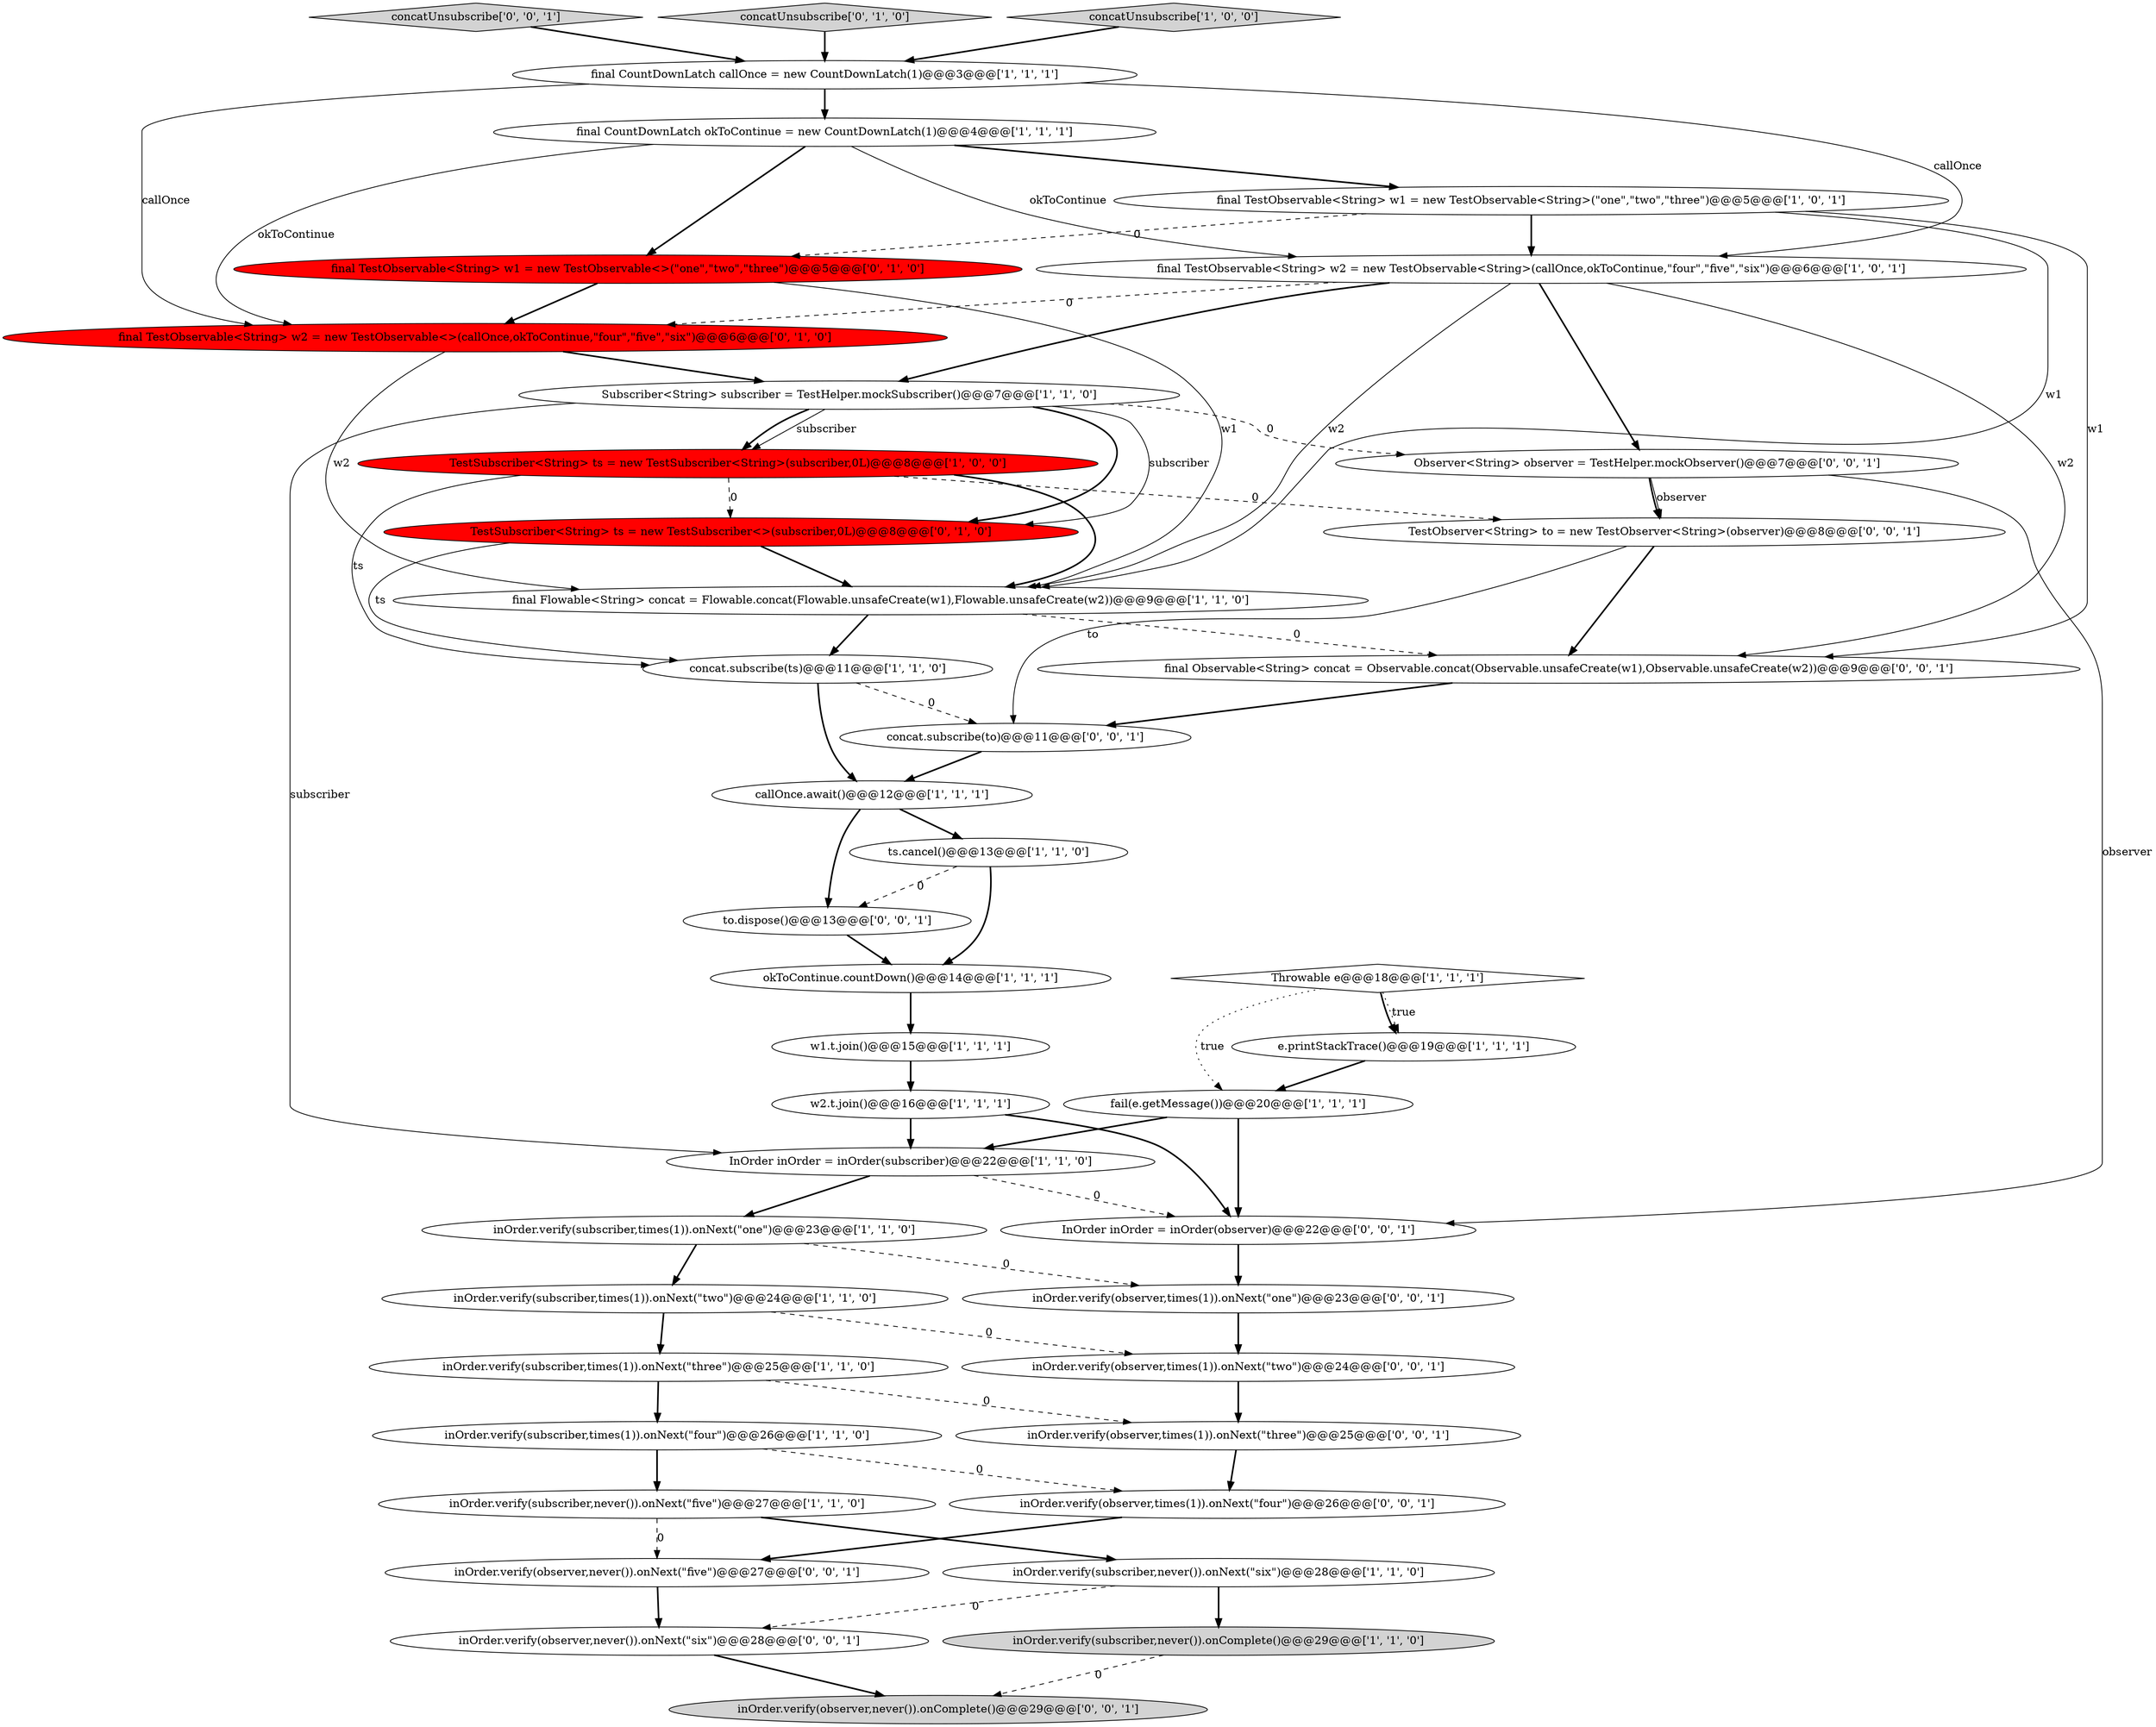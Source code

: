 digraph {
4 [style = filled, label = "final Flowable<String> concat = Flowable.concat(Flowable.unsafeCreate(w1),Flowable.unsafeCreate(w2))@@@9@@@['1', '1', '0']", fillcolor = white, shape = ellipse image = "AAA0AAABBB1BBB"];
22 [style = filled, label = "final CountDownLatch okToContinue = new CountDownLatch(1)@@@4@@@['1', '1', '1']", fillcolor = white, shape = ellipse image = "AAA0AAABBB1BBB"];
16 [style = filled, label = "inOrder.verify(subscriber,times(1)).onNext(\"one\")@@@23@@@['1', '1', '0']", fillcolor = white, shape = ellipse image = "AAA0AAABBB1BBB"];
6 [style = filled, label = "Throwable e@@@18@@@['1', '1', '1']", fillcolor = white, shape = diamond image = "AAA0AAABBB1BBB"];
23 [style = filled, label = "w1.t.join()@@@15@@@['1', '1', '1']", fillcolor = white, shape = ellipse image = "AAA0AAABBB1BBB"];
25 [style = filled, label = "final TestObservable<String> w1 = new TestObservable<>(\"one\",\"two\",\"three\")@@@5@@@['0', '1', '0']", fillcolor = red, shape = ellipse image = "AAA1AAABBB2BBB"];
38 [style = filled, label = "inOrder.verify(observer,never()).onNext(\"six\")@@@28@@@['0', '0', '1']", fillcolor = white, shape = ellipse image = "AAA0AAABBB3BBB"];
1 [style = filled, label = "InOrder inOrder = inOrder(subscriber)@@@22@@@['1', '1', '0']", fillcolor = white, shape = ellipse image = "AAA0AAABBB1BBB"];
3 [style = filled, label = "TestSubscriber<String> ts = new TestSubscriber<String>(subscriber,0L)@@@8@@@['1', '0', '0']", fillcolor = red, shape = ellipse image = "AAA1AAABBB1BBB"];
15 [style = filled, label = "w2.t.join()@@@16@@@['1', '1', '1']", fillcolor = white, shape = ellipse image = "AAA0AAABBB1BBB"];
18 [style = filled, label = "ts.cancel()@@@13@@@['1', '1', '0']", fillcolor = white, shape = ellipse image = "AAA0AAABBB1BBB"];
33 [style = filled, label = "inOrder.verify(observer,never()).onNext(\"five\")@@@27@@@['0', '0', '1']", fillcolor = white, shape = ellipse image = "AAA0AAABBB3BBB"];
26 [style = filled, label = "TestSubscriber<String> ts = new TestSubscriber<>(subscriber,0L)@@@8@@@['0', '1', '0']", fillcolor = red, shape = ellipse image = "AAA1AAABBB2BBB"];
24 [style = filled, label = "inOrder.verify(subscriber,times(1)).onNext(\"four\")@@@26@@@['1', '1', '0']", fillcolor = white, shape = ellipse image = "AAA0AAABBB1BBB"];
10 [style = filled, label = "inOrder.verify(subscriber,never()).onNext(\"five\")@@@27@@@['1', '1', '0']", fillcolor = white, shape = ellipse image = "AAA0AAABBB1BBB"];
14 [style = filled, label = "callOnce.await()@@@12@@@['1', '1', '1']", fillcolor = white, shape = ellipse image = "AAA0AAABBB1BBB"];
0 [style = filled, label = "final TestObservable<String> w2 = new TestObservable<String>(callOnce,okToContinue,\"four\",\"five\",\"six\")@@@6@@@['1', '0', '1']", fillcolor = white, shape = ellipse image = "AAA0AAABBB1BBB"];
41 [style = filled, label = "inOrder.verify(observer,never()).onComplete()@@@29@@@['0', '0', '1']", fillcolor = lightgray, shape = ellipse image = "AAA0AAABBB3BBB"];
37 [style = filled, label = "InOrder inOrder = inOrder(observer)@@@22@@@['0', '0', '1']", fillcolor = white, shape = ellipse image = "AAA0AAABBB3BBB"];
5 [style = filled, label = "inOrder.verify(subscriber,never()).onNext(\"six\")@@@28@@@['1', '1', '0']", fillcolor = white, shape = ellipse image = "AAA0AAABBB1BBB"];
19 [style = filled, label = "Subscriber<String> subscriber = TestHelper.mockSubscriber()@@@7@@@['1', '1', '0']", fillcolor = white, shape = ellipse image = "AAA0AAABBB1BBB"];
21 [style = filled, label = "fail(e.getMessage())@@@20@@@['1', '1', '1']", fillcolor = white, shape = ellipse image = "AAA0AAABBB1BBB"];
31 [style = filled, label = "concat.subscribe(to)@@@11@@@['0', '0', '1']", fillcolor = white, shape = ellipse image = "AAA0AAABBB3BBB"];
34 [style = filled, label = "inOrder.verify(observer,times(1)).onNext(\"two\")@@@24@@@['0', '0', '1']", fillcolor = white, shape = ellipse image = "AAA0AAABBB3BBB"];
36 [style = filled, label = "concatUnsubscribe['0', '0', '1']", fillcolor = lightgray, shape = diamond image = "AAA0AAABBB3BBB"];
27 [style = filled, label = "concatUnsubscribe['0', '1', '0']", fillcolor = lightgray, shape = diamond image = "AAA0AAABBB2BBB"];
29 [style = filled, label = "Observer<String> observer = TestHelper.mockObserver()@@@7@@@['0', '0', '1']", fillcolor = white, shape = ellipse image = "AAA0AAABBB3BBB"];
40 [style = filled, label = "TestObserver<String> to = new TestObserver<String>(observer)@@@8@@@['0', '0', '1']", fillcolor = white, shape = ellipse image = "AAA0AAABBB3BBB"];
39 [style = filled, label = "inOrder.verify(observer,times(1)).onNext(\"one\")@@@23@@@['0', '0', '1']", fillcolor = white, shape = ellipse image = "AAA0AAABBB3BBB"];
2 [style = filled, label = "e.printStackTrace()@@@19@@@['1', '1', '1']", fillcolor = white, shape = ellipse image = "AAA0AAABBB1BBB"];
42 [style = filled, label = "inOrder.verify(observer,times(1)).onNext(\"three\")@@@25@@@['0', '0', '1']", fillcolor = white, shape = ellipse image = "AAA0AAABBB3BBB"];
20 [style = filled, label = "inOrder.verify(subscriber,never()).onComplete()@@@29@@@['1', '1', '0']", fillcolor = lightgray, shape = ellipse image = "AAA0AAABBB1BBB"];
17 [style = filled, label = "final CountDownLatch callOnce = new CountDownLatch(1)@@@3@@@['1', '1', '1']", fillcolor = white, shape = ellipse image = "AAA0AAABBB1BBB"];
35 [style = filled, label = "inOrder.verify(observer,times(1)).onNext(\"four\")@@@26@@@['0', '0', '1']", fillcolor = white, shape = ellipse image = "AAA0AAABBB3BBB"];
28 [style = filled, label = "final TestObservable<String> w2 = new TestObservable<>(callOnce,okToContinue,\"four\",\"five\",\"six\")@@@6@@@['0', '1', '0']", fillcolor = red, shape = ellipse image = "AAA1AAABBB2BBB"];
30 [style = filled, label = "final Observable<String> concat = Observable.concat(Observable.unsafeCreate(w1),Observable.unsafeCreate(w2))@@@9@@@['0', '0', '1']", fillcolor = white, shape = ellipse image = "AAA0AAABBB3BBB"];
32 [style = filled, label = "to.dispose()@@@13@@@['0', '0', '1']", fillcolor = white, shape = ellipse image = "AAA0AAABBB3BBB"];
12 [style = filled, label = "final TestObservable<String> w1 = new TestObservable<String>(\"one\",\"two\",\"three\")@@@5@@@['1', '0', '1']", fillcolor = white, shape = ellipse image = "AAA0AAABBB1BBB"];
13 [style = filled, label = "okToContinue.countDown()@@@14@@@['1', '1', '1']", fillcolor = white, shape = ellipse image = "AAA0AAABBB1BBB"];
9 [style = filled, label = "inOrder.verify(subscriber,times(1)).onNext(\"three\")@@@25@@@['1', '1', '0']", fillcolor = white, shape = ellipse image = "AAA0AAABBB1BBB"];
7 [style = filled, label = "inOrder.verify(subscriber,times(1)).onNext(\"two\")@@@24@@@['1', '1', '0']", fillcolor = white, shape = ellipse image = "AAA0AAABBB1BBB"];
11 [style = filled, label = "concat.subscribe(ts)@@@11@@@['1', '1', '0']", fillcolor = white, shape = ellipse image = "AAA0AAABBB1BBB"];
8 [style = filled, label = "concatUnsubscribe['1', '0', '0']", fillcolor = lightgray, shape = diamond image = "AAA0AAABBB1BBB"];
24->10 [style = bold, label=""];
31->14 [style = bold, label=""];
40->31 [style = solid, label="to"];
1->37 [style = dashed, label="0"];
22->25 [style = bold, label=""];
25->28 [style = bold, label=""];
3->40 [style = dashed, label="0"];
17->28 [style = solid, label="callOnce"];
3->26 [style = dashed, label="0"];
5->20 [style = bold, label=""];
11->14 [style = bold, label=""];
9->42 [style = dashed, label="0"];
0->19 [style = bold, label=""];
29->40 [style = solid, label="observer"];
39->34 [style = bold, label=""];
17->0 [style = solid, label="callOnce"];
22->0 [style = solid, label="okToContinue"];
0->30 [style = solid, label="w2"];
16->7 [style = bold, label=""];
23->15 [style = bold, label=""];
35->33 [style = bold, label=""];
19->26 [style = solid, label="subscriber"];
19->3 [style = solid, label="subscriber"];
19->29 [style = dashed, label="0"];
4->30 [style = dashed, label="0"];
0->29 [style = bold, label=""];
10->33 [style = dashed, label="0"];
34->42 [style = bold, label=""];
38->41 [style = bold, label=""];
17->22 [style = bold, label=""];
0->28 [style = dashed, label="0"];
12->0 [style = bold, label=""];
3->4 [style = bold, label=""];
26->4 [style = bold, label=""];
12->4 [style = solid, label="w1"];
26->11 [style = solid, label="ts"];
19->1 [style = solid, label="subscriber"];
42->35 [style = bold, label=""];
6->2 [style = bold, label=""];
7->9 [style = bold, label=""];
8->17 [style = bold, label=""];
3->11 [style = solid, label="ts"];
21->37 [style = bold, label=""];
12->30 [style = solid, label="w1"];
6->2 [style = dotted, label="true"];
12->25 [style = dashed, label="0"];
10->5 [style = bold, label=""];
25->4 [style = solid, label="w1"];
28->4 [style = solid, label="w2"];
11->31 [style = dashed, label="0"];
20->41 [style = dashed, label="0"];
2->21 [style = bold, label=""];
1->16 [style = bold, label=""];
22->12 [style = bold, label=""];
19->26 [style = bold, label=""];
30->31 [style = bold, label=""];
21->1 [style = bold, label=""];
22->28 [style = solid, label="okToContinue"];
24->35 [style = dashed, label="0"];
28->19 [style = bold, label=""];
13->23 [style = bold, label=""];
18->13 [style = bold, label=""];
27->17 [style = bold, label=""];
29->40 [style = bold, label=""];
14->18 [style = bold, label=""];
40->30 [style = bold, label=""];
33->38 [style = bold, label=""];
0->4 [style = solid, label="w2"];
29->37 [style = solid, label="observer"];
36->17 [style = bold, label=""];
5->38 [style = dashed, label="0"];
6->21 [style = dotted, label="true"];
32->13 [style = bold, label=""];
4->11 [style = bold, label=""];
14->32 [style = bold, label=""];
15->37 [style = bold, label=""];
19->3 [style = bold, label=""];
9->24 [style = bold, label=""];
37->39 [style = bold, label=""];
7->34 [style = dashed, label="0"];
16->39 [style = dashed, label="0"];
18->32 [style = dashed, label="0"];
15->1 [style = bold, label=""];
}
